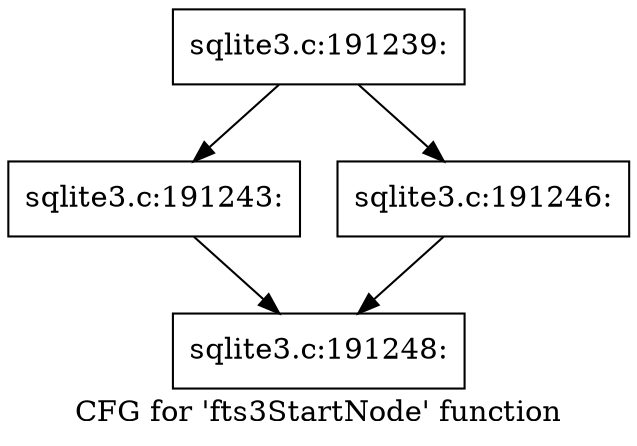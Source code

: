 digraph "CFG for 'fts3StartNode' function" {
	label="CFG for 'fts3StartNode' function";

	Node0x55c0fb1ed610 [shape=record,label="{sqlite3.c:191239:}"];
	Node0x55c0fb1ed610 -> Node0x55c0fb1f7b60;
	Node0x55c0fb1ed610 -> Node0x55c0fb1f7c00;
	Node0x55c0fb1f7b60 [shape=record,label="{sqlite3.c:191243:}"];
	Node0x55c0fb1f7b60 -> Node0x55c0fb1f7bb0;
	Node0x55c0fb1f7c00 [shape=record,label="{sqlite3.c:191246:}"];
	Node0x55c0fb1f7c00 -> Node0x55c0fb1f7bb0;
	Node0x55c0fb1f7bb0 [shape=record,label="{sqlite3.c:191248:}"];
}
